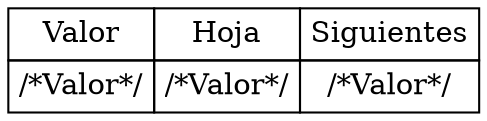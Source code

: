 
// Esto crea una tabla con 5 filas y 5 columnas, y podemos escribir en la tabla.
digraph html {
    abc [shape=none, margin=0, label=<
    <TABLE BORDER="0" CELLBORDER="1" CELLSPACING="0" CELLPADDING="4">
    <TR>
    <TD>Valor</TD><TD>Hoja</TD><TD>Siguientes</TD>
    </TR>
    <TR>
    <TD>/*Valor*/</TD><TD>/*Valor*/</TD><TD>/*Valor*/</TD>
    </TR>
    </TABLE>>];
}